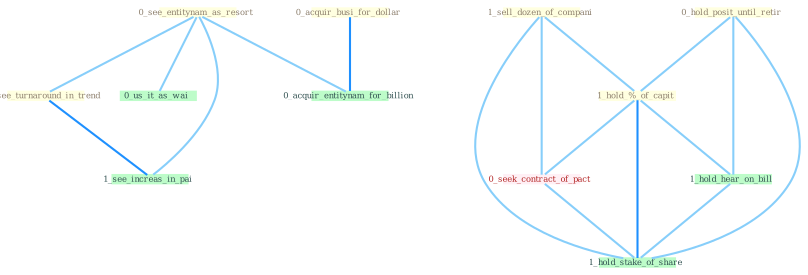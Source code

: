 Graph G{ 
    node
    [shape=polygon,style=filled,width=.5,height=.06,color="#BDFCC9",fixedsize=true,fontsize=4,
    fontcolor="#2f4f4f"];
    {node
    [color="#ffffe0", fontcolor="#8b7d6b"] "0_see_entitynam_as_resort " "1_sell_dozen_of_compani " "0_hold_posit_until_retir " "1_hold_%_of_capit " "0_acquir_busi_for_dollar " "1_see_turnaround_in_trend "}
{node [color="#fff0f5", fontcolor="#b22222"] "0_seek_contract_of_pact "}
edge [color="#B0E2FF"];

	"0_see_entitynam_as_resort " -- "1_see_turnaround_in_trend " [w="1", color="#87cefa" ];
	"0_see_entitynam_as_resort " -- "0_us_it_as_wai " [w="1", color="#87cefa" ];
	"0_see_entitynam_as_resort " -- "0_acquir_entitynam_for_billion " [w="1", color="#87cefa" ];
	"0_see_entitynam_as_resort " -- "1_see_increas_in_pai " [w="1", color="#87cefa" ];
	"1_sell_dozen_of_compani " -- "1_hold_%_of_capit " [w="1", color="#87cefa" ];
	"1_sell_dozen_of_compani " -- "0_seek_contract_of_pact " [w="1", color="#87cefa" ];
	"1_sell_dozen_of_compani " -- "1_hold_stake_of_share " [w="1", color="#87cefa" ];
	"0_hold_posit_until_retir " -- "1_hold_%_of_capit " [w="1", color="#87cefa" ];
	"0_hold_posit_until_retir " -- "1_hold_hear_on_bill " [w="1", color="#87cefa" ];
	"0_hold_posit_until_retir " -- "1_hold_stake_of_share " [w="1", color="#87cefa" ];
	"1_hold_%_of_capit " -- "0_seek_contract_of_pact " [w="1", color="#87cefa" ];
	"1_hold_%_of_capit " -- "1_hold_hear_on_bill " [w="1", color="#87cefa" ];
	"1_hold_%_of_capit " -- "1_hold_stake_of_share " [w="2", color="#1e90ff" , len=0.8];
	"0_acquir_busi_for_dollar " -- "0_acquir_entitynam_for_billion " [w="2", color="#1e90ff" , len=0.8];
	"1_see_turnaround_in_trend " -- "1_see_increas_in_pai " [w="2", color="#1e90ff" , len=0.8];
	"0_seek_contract_of_pact " -- "1_hold_stake_of_share " [w="1", color="#87cefa" ];
	"1_hold_hear_on_bill " -- "1_hold_stake_of_share " [w="1", color="#87cefa" ];
}